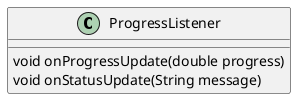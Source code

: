 @startuml
skinparam linetype Ortho
class ProgressListener {
     void onProgressUpdate(double progress)
     void onStatusUpdate(String message)
}
@enduml

